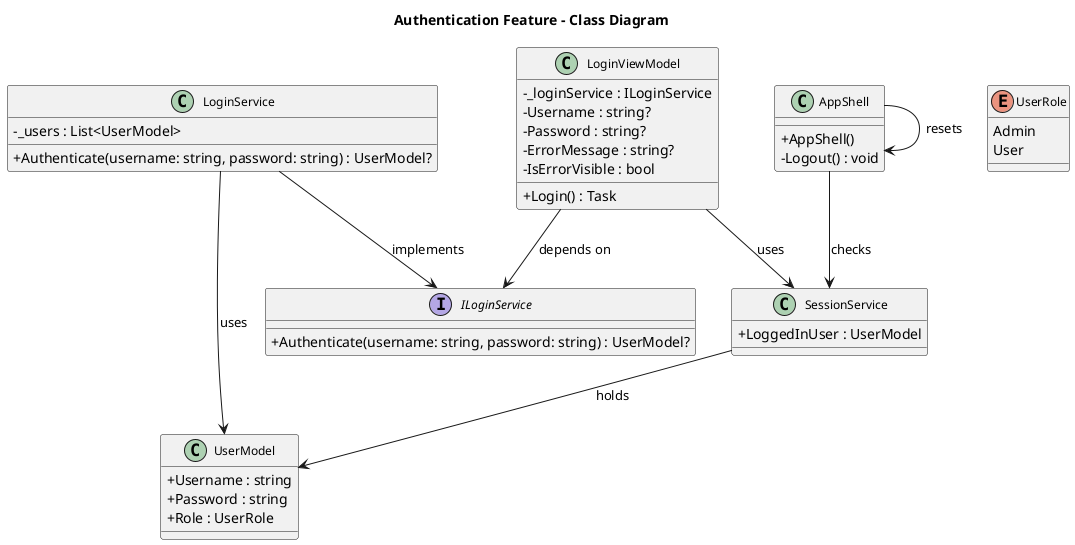 @startuml
title Authentication Feature - Class Diagram

' Styles
skinparam classAttributeIconSize 0
skinparam shadowing false
skinparam classFontSize 12

' Models
class UserModel {
    +Username : string
    +Password : string
    +Role : UserRole
}

enum UserRole {
    Admin
    User
}

' Services
interface ILoginService {
    +Authenticate(username: string, password: string) : UserModel?
}

class LoginService {
    -_users : List<UserModel>
    +Authenticate(username: string, password: string) : UserModel?
}

class SessionService {
    +LoggedInUser : UserModel
}

' ViewModel
class LoginViewModel {
    -_loginService : ILoginService
    -Username : string?
    -Password : string?
    -ErrorMessage : string?
    -IsErrorVisible : bool
    +Login() : Task
}

' Shell
class AppShell {
    +AppShell()
    -Logout() : void
}

' Relationships
LoginService --> ILoginService : implements
LoginViewModel --> ILoginService : depends on
LoginViewModel --> SessionService : uses
AppShell --> SessionService : checks
AppShell --> AppShell : resets
SessionService --> UserModel : holds
LoginService --> UserModel : uses

@enduml
